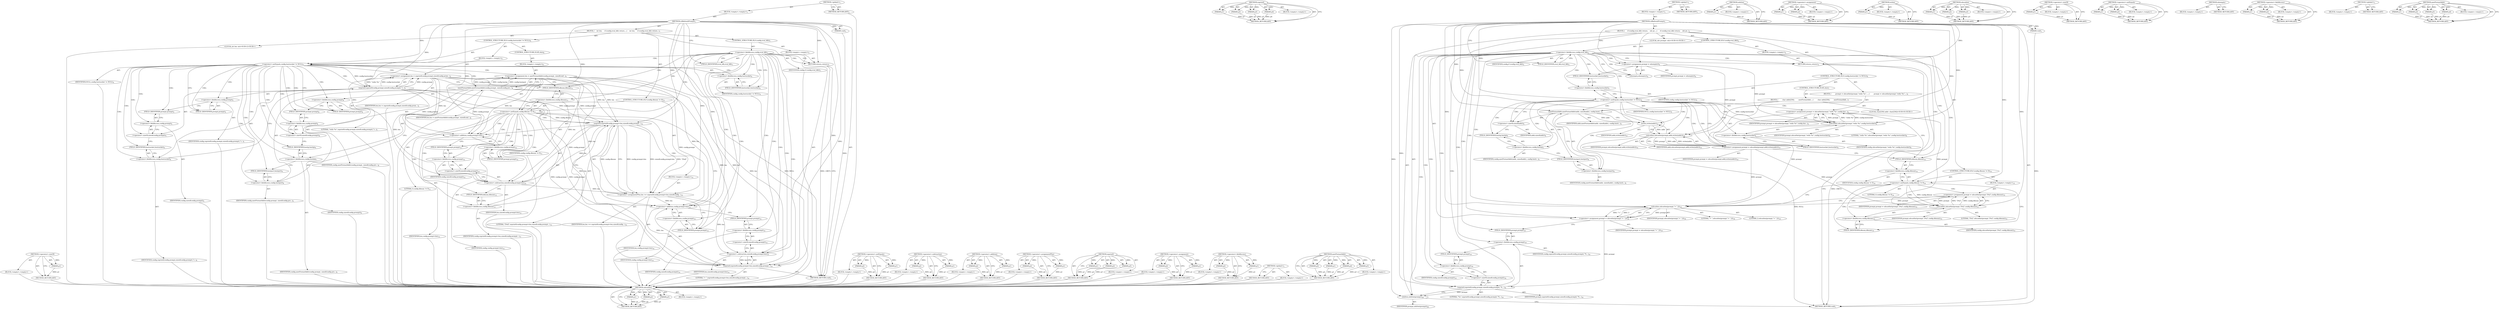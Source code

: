 digraph "anetFormatAddr" {
vulnerable_139 [label=<(METHOD,&lt;operator&gt;.sizeOf)>];
vulnerable_140 [label=<(PARAM,p1)>];
vulnerable_141 [label=<(BLOCK,&lt;empty&gt;,&lt;empty&gt;)>];
vulnerable_142 [label=<(METHOD_RETURN,ANY)>];
vulnerable_6 [label=<(METHOD,&lt;global&gt;)<SUB>1</SUB>>];
vulnerable_7 [label=<(BLOCK,&lt;empty&gt;,&lt;empty&gt;)<SUB>1</SUB>>];
vulnerable_8 [label=<(METHOD,cliRefreshPrompt)<SUB>1</SUB>>];
vulnerable_9 [label=<(PARAM,void)<SUB>1</SUB>>];
vulnerable_10 [label=<(BLOCK,{
    int len;
     if (config.eval_ldb) return...,{
    int len;
     if (config.eval_ldb) return...)<SUB>1</SUB>>];
vulnerable_11 [label="<(LOCAL,int len: int)<SUB>2</SUB>>"];
vulnerable_12 [label=<(CONTROL_STRUCTURE,IF,if (config.eval_ldb))<SUB>3</SUB>>];
vulnerable_13 [label=<(&lt;operator&gt;.fieldAccess,config.eval_ldb)<SUB>3</SUB>>];
vulnerable_14 [label=<(IDENTIFIER,config,if (config.eval_ldb))<SUB>3</SUB>>];
vulnerable_15 [label=<(FIELD_IDENTIFIER,eval_ldb,eval_ldb)<SUB>3</SUB>>];
vulnerable_16 [label=<(BLOCK,&lt;empty&gt;,&lt;empty&gt;)<SUB>3</SUB>>];
vulnerable_17 [label=<(RETURN,return;,return;)<SUB>3</SUB>>];
vulnerable_18 [label=<(CONTROL_STRUCTURE,IF,if (config.hostsocket != NULL))<SUB>4</SUB>>];
vulnerable_19 [label=<(&lt;operator&gt;.notEquals,config.hostsocket != NULL)<SUB>4</SUB>>];
vulnerable_20 [label=<(&lt;operator&gt;.fieldAccess,config.hostsocket)<SUB>4</SUB>>];
vulnerable_21 [label=<(IDENTIFIER,config,config.hostsocket != NULL)<SUB>4</SUB>>];
vulnerable_22 [label=<(FIELD_IDENTIFIER,hostsocket,hostsocket)<SUB>4</SUB>>];
vulnerable_23 [label=<(IDENTIFIER,NULL,config.hostsocket != NULL)<SUB>4</SUB>>];
vulnerable_24 [label=<(BLOCK,&lt;empty&gt;,&lt;empty&gt;)<SUB>5</SUB>>];
vulnerable_25 [label=<(&lt;operator&gt;.assignment,len = snprintf(config.prompt,sizeof(config.prom...)<SUB>5</SUB>>];
vulnerable_26 [label=<(IDENTIFIER,len,len = snprintf(config.prompt,sizeof(config.prom...)<SUB>5</SUB>>];
vulnerable_27 [label=<(snprintf,snprintf(config.prompt,sizeof(config.prompt),&quot;r...)<SUB>5</SUB>>];
vulnerable_28 [label=<(&lt;operator&gt;.fieldAccess,config.prompt)<SUB>5</SUB>>];
vulnerable_29 [label=<(IDENTIFIER,config,snprintf(config.prompt,sizeof(config.prompt),&quot;r...)<SUB>5</SUB>>];
vulnerable_30 [label=<(FIELD_IDENTIFIER,prompt,prompt)<SUB>5</SUB>>];
vulnerable_31 [label=<(&lt;operator&gt;.sizeOf,sizeof(config.prompt))<SUB>5</SUB>>];
vulnerable_32 [label=<(&lt;operator&gt;.fieldAccess,config.prompt)<SUB>5</SUB>>];
vulnerable_33 [label=<(IDENTIFIER,config,sizeof(config.prompt))<SUB>5</SUB>>];
vulnerable_34 [label=<(FIELD_IDENTIFIER,prompt,prompt)<SUB>5</SUB>>];
vulnerable_35 [label=<(LITERAL,&quot;redis %s&quot;,snprintf(config.prompt,sizeof(config.prompt),&quot;r...)<SUB>5</SUB>>];
vulnerable_36 [label=<(&lt;operator&gt;.fieldAccess,config.hostsocket)<SUB>6</SUB>>];
vulnerable_37 [label=<(IDENTIFIER,config,snprintf(config.prompt,sizeof(config.prompt),&quot;r...)<SUB>6</SUB>>];
vulnerable_38 [label=<(FIELD_IDENTIFIER,hostsocket,hostsocket)<SUB>6</SUB>>];
vulnerable_39 [label=<(CONTROL_STRUCTURE,ELSE,else)<SUB>8</SUB>>];
vulnerable_40 [label=<(BLOCK,&lt;empty&gt;,&lt;empty&gt;)<SUB>8</SUB>>];
vulnerable_41 [label=<(&lt;operator&gt;.assignment,len = anetFormatAddr(config.prompt, sizeof(conf...)<SUB>8</SUB>>];
vulnerable_42 [label=<(IDENTIFIER,len,len = anetFormatAddr(config.prompt, sizeof(conf...)<SUB>8</SUB>>];
vulnerable_43 [label=<(anetFormatAddr,anetFormatAddr(config.prompt, sizeof(config.pro...)<SUB>8</SUB>>];
vulnerable_44 [label=<(&lt;operator&gt;.fieldAccess,config.prompt)<SUB>8</SUB>>];
vulnerable_45 [label=<(IDENTIFIER,config,anetFormatAddr(config.prompt, sizeof(config.pro...)<SUB>8</SUB>>];
vulnerable_46 [label=<(FIELD_IDENTIFIER,prompt,prompt)<SUB>8</SUB>>];
vulnerable_47 [label=<(&lt;operator&gt;.sizeOf,sizeof(config.prompt))<SUB>8</SUB>>];
vulnerable_48 [label=<(&lt;operator&gt;.fieldAccess,config.prompt)<SUB>8</SUB>>];
vulnerable_49 [label=<(IDENTIFIER,config,sizeof(config.prompt))<SUB>8</SUB>>];
vulnerable_50 [label=<(FIELD_IDENTIFIER,prompt,prompt)<SUB>8</SUB>>];
vulnerable_51 [label=<(&lt;operator&gt;.fieldAccess,config.hostip)<SUB>9</SUB>>];
vulnerable_52 [label=<(IDENTIFIER,config,anetFormatAddr(config.prompt, sizeof(config.pro...)<SUB>9</SUB>>];
vulnerable_53 [label=<(FIELD_IDENTIFIER,hostip,hostip)<SUB>9</SUB>>];
vulnerable_54 [label=<(&lt;operator&gt;.fieldAccess,config.hostport)<SUB>9</SUB>>];
vulnerable_55 [label=<(IDENTIFIER,config,anetFormatAddr(config.prompt, sizeof(config.pro...)<SUB>9</SUB>>];
vulnerable_56 [label=<(FIELD_IDENTIFIER,hostport,hostport)<SUB>9</SUB>>];
vulnerable_57 [label=<(CONTROL_STRUCTURE,IF,if (config.dbnum != 0))<SUB>11</SUB>>];
vulnerable_58 [label=<(&lt;operator&gt;.notEquals,config.dbnum != 0)<SUB>11</SUB>>];
vulnerable_59 [label=<(&lt;operator&gt;.fieldAccess,config.dbnum)<SUB>11</SUB>>];
vulnerable_60 [label=<(IDENTIFIER,config,config.dbnum != 0)<SUB>11</SUB>>];
vulnerable_61 [label=<(FIELD_IDENTIFIER,dbnum,dbnum)<SUB>11</SUB>>];
vulnerable_62 [label=<(LITERAL,0,config.dbnum != 0)<SUB>11</SUB>>];
vulnerable_63 [label=<(BLOCK,&lt;empty&gt;,&lt;empty&gt;)<SUB>12</SUB>>];
vulnerable_64 [label=<(&lt;operator&gt;.assignmentPlus,len += snprintf(config.prompt+len,sizeof(config...)<SUB>12</SUB>>];
vulnerable_65 [label=<(IDENTIFIER,len,len += snprintf(config.prompt+len,sizeof(config...)<SUB>12</SUB>>];
vulnerable_66 [label=<(snprintf,snprintf(config.prompt+len,sizeof(config.prompt...)<SUB>12</SUB>>];
vulnerable_67 [label=<(&lt;operator&gt;.addition,config.prompt+len)<SUB>12</SUB>>];
vulnerable_68 [label=<(&lt;operator&gt;.fieldAccess,config.prompt)<SUB>12</SUB>>];
vulnerable_69 [label=<(IDENTIFIER,config,config.prompt+len)<SUB>12</SUB>>];
vulnerable_70 [label=<(FIELD_IDENTIFIER,prompt,prompt)<SUB>12</SUB>>];
vulnerable_71 [label=<(IDENTIFIER,len,config.prompt+len)<SUB>12</SUB>>];
vulnerable_72 [label=<(&lt;operator&gt;.subtraction,sizeof(config.prompt)-len)<SUB>12</SUB>>];
vulnerable_73 [label=<(&lt;operator&gt;.sizeOf,sizeof(config.prompt))<SUB>12</SUB>>];
vulnerable_74 [label=<(&lt;operator&gt;.fieldAccess,config.prompt)<SUB>12</SUB>>];
vulnerable_75 [label=<(IDENTIFIER,config,sizeof(config.prompt))<SUB>12</SUB>>];
vulnerable_76 [label=<(FIELD_IDENTIFIER,prompt,prompt)<SUB>12</SUB>>];
vulnerable_77 [label=<(IDENTIFIER,len,sizeof(config.prompt)-len)<SUB>12</SUB>>];
vulnerable_78 [label=<(LITERAL,&quot;[%d]&quot;,snprintf(config.prompt+len,sizeof(config.prompt...)<SUB>12</SUB>>];
vulnerable_79 [label=<(&lt;operator&gt;.fieldAccess,config.dbnum)<SUB>13</SUB>>];
vulnerable_80 [label=<(IDENTIFIER,config,snprintf(config.prompt+len,sizeof(config.prompt...)<SUB>13</SUB>>];
vulnerable_81 [label=<(FIELD_IDENTIFIER,dbnum,dbnum)<SUB>13</SUB>>];
vulnerable_82 [label=<(snprintf,snprintf(config.prompt+len,sizeof(config.prompt...)<SUB>14</SUB>>];
vulnerable_83 [label=<(&lt;operator&gt;.addition,config.prompt+len)<SUB>14</SUB>>];
vulnerable_84 [label=<(&lt;operator&gt;.fieldAccess,config.prompt)<SUB>14</SUB>>];
vulnerable_85 [label=<(IDENTIFIER,config,config.prompt+len)<SUB>14</SUB>>];
vulnerable_86 [label=<(FIELD_IDENTIFIER,prompt,prompt)<SUB>14</SUB>>];
vulnerable_87 [label=<(IDENTIFIER,len,config.prompt+len)<SUB>14</SUB>>];
vulnerable_88 [label=<(&lt;operator&gt;.subtraction,sizeof(config.prompt)-len)<SUB>14</SUB>>];
vulnerable_89 [label=<(&lt;operator&gt;.sizeOf,sizeof(config.prompt))<SUB>14</SUB>>];
vulnerable_90 [label=<(&lt;operator&gt;.fieldAccess,config.prompt)<SUB>14</SUB>>];
vulnerable_91 [label=<(IDENTIFIER,config,sizeof(config.prompt))<SUB>14</SUB>>];
vulnerable_92 [label=<(FIELD_IDENTIFIER,prompt,prompt)<SUB>14</SUB>>];
vulnerable_93 [label=<(IDENTIFIER,len,sizeof(config.prompt)-len)<SUB>14</SUB>>];
vulnerable_94 [label=<(LITERAL,&quot;&gt; &quot;,snprintf(config.prompt+len,sizeof(config.prompt...)<SUB>14</SUB>>];
vulnerable_95 [label=<(METHOD_RETURN,void)<SUB>1</SUB>>];
vulnerable_97 [label=<(METHOD_RETURN,ANY)<SUB>1</SUB>>];
vulnerable_123 [label=<(METHOD,&lt;operator&gt;.notEquals)>];
vulnerable_124 [label=<(PARAM,p1)>];
vulnerable_125 [label=<(PARAM,p2)>];
vulnerable_126 [label=<(BLOCK,&lt;empty&gt;,&lt;empty&gt;)>];
vulnerable_127 [label=<(METHOD_RETURN,ANY)>];
vulnerable_160 [label=<(METHOD,&lt;operator&gt;.subtraction)>];
vulnerable_161 [label=<(PARAM,p1)>];
vulnerable_162 [label=<(PARAM,p2)>];
vulnerable_163 [label=<(BLOCK,&lt;empty&gt;,&lt;empty&gt;)>];
vulnerable_164 [label=<(METHOD_RETURN,ANY)>];
vulnerable_155 [label=<(METHOD,&lt;operator&gt;.addition)>];
vulnerable_156 [label=<(PARAM,p1)>];
vulnerable_157 [label=<(PARAM,p2)>];
vulnerable_158 [label=<(BLOCK,&lt;empty&gt;,&lt;empty&gt;)>];
vulnerable_159 [label=<(METHOD_RETURN,ANY)>];
vulnerable_150 [label=<(METHOD,&lt;operator&gt;.assignmentPlus)>];
vulnerable_151 [label=<(PARAM,p1)>];
vulnerable_152 [label=<(PARAM,p2)>];
vulnerable_153 [label=<(BLOCK,&lt;empty&gt;,&lt;empty&gt;)>];
vulnerable_154 [label=<(METHOD_RETURN,ANY)>];
vulnerable_133 [label=<(METHOD,snprintf)>];
vulnerable_134 [label=<(PARAM,p1)>];
vulnerable_135 [label=<(PARAM,p2)>];
vulnerable_136 [label=<(PARAM,p3)>];
vulnerable_137 [label=<(BLOCK,&lt;empty&gt;,&lt;empty&gt;)>];
vulnerable_138 [label=<(METHOD_RETURN,ANY)>];
vulnerable_128 [label=<(METHOD,&lt;operator&gt;.assignment)>];
vulnerable_129 [label=<(PARAM,p1)>];
vulnerable_130 [label=<(PARAM,p2)>];
vulnerable_131 [label=<(BLOCK,&lt;empty&gt;,&lt;empty&gt;)>];
vulnerable_132 [label=<(METHOD_RETURN,ANY)>];
vulnerable_118 [label=<(METHOD,&lt;operator&gt;.fieldAccess)>];
vulnerable_119 [label=<(PARAM,p1)>];
vulnerable_120 [label=<(PARAM,p2)>];
vulnerable_121 [label=<(BLOCK,&lt;empty&gt;,&lt;empty&gt;)>];
vulnerable_122 [label=<(METHOD_RETURN,ANY)>];
vulnerable_112 [label=<(METHOD,&lt;global&gt;)<SUB>1</SUB>>];
vulnerable_113 [label=<(BLOCK,&lt;empty&gt;,&lt;empty&gt;)>];
vulnerable_114 [label=<(METHOD_RETURN,ANY)>];
vulnerable_143 [label=<(METHOD,anetFormatAddr)>];
vulnerable_144 [label=<(PARAM,p1)>];
vulnerable_145 [label=<(PARAM,p2)>];
vulnerable_146 [label=<(PARAM,p3)>];
vulnerable_147 [label=<(PARAM,p4)>];
vulnerable_148 [label=<(BLOCK,&lt;empty&gt;,&lt;empty&gt;)>];
vulnerable_149 [label=<(METHOD_RETURN,ANY)>];
fixed_134 [label=<(METHOD,sdscatfmt)>];
fixed_135 [label=<(PARAM,p1)>];
fixed_136 [label=<(PARAM,p2)>];
fixed_137 [label=<(PARAM,p3)>];
fixed_138 [label=<(BLOCK,&lt;empty&gt;,&lt;empty&gt;)>];
fixed_139 [label=<(METHOD_RETURN,ANY)>];
fixed_161 [label=<(METHOD,snprintf)>];
fixed_162 [label=<(PARAM,p1)>];
fixed_163 [label=<(PARAM,p2)>];
fixed_164 [label=<(PARAM,p3)>];
fixed_165 [label=<(PARAM,p4)>];
fixed_166 [label=<(BLOCK,&lt;empty&gt;,&lt;empty&gt;)>];
fixed_167 [label=<(METHOD_RETURN,ANY)>];
fixed_6 [label=<(METHOD,&lt;global&gt;)<SUB>1</SUB>>];
fixed_7 [label=<(BLOCK,&lt;empty&gt;,&lt;empty&gt;)<SUB>1</SUB>>];
fixed_8 [label=<(METHOD,cliRefreshPrompt)<SUB>1</SUB>>];
fixed_9 [label=<(PARAM,void)<SUB>1</SUB>>];
fixed_10 [label=<(BLOCK,{
     if (config.eval_ldb) return;

    sds pr...,{
     if (config.eval_ldb) return;

    sds pr...)<SUB>1</SUB>>];
fixed_11 [label=<(CONTROL_STRUCTURE,IF,if (config.eval_ldb))<SUB>2</SUB>>];
fixed_12 [label=<(&lt;operator&gt;.fieldAccess,config.eval_ldb)<SUB>2</SUB>>];
fixed_13 [label=<(IDENTIFIER,config,if (config.eval_ldb))<SUB>2</SUB>>];
fixed_14 [label=<(FIELD_IDENTIFIER,eval_ldb,eval_ldb)<SUB>2</SUB>>];
fixed_15 [label=<(BLOCK,&lt;empty&gt;,&lt;empty&gt;)<SUB>2</SUB>>];
fixed_16 [label=<(RETURN,return;,return;)<SUB>2</SUB>>];
fixed_17 [label="<(LOCAL,sds prompt: sds)<SUB>4</SUB>>"];
fixed_18 [label=<(&lt;operator&gt;.assignment,prompt = sdsempty())<SUB>4</SUB>>];
fixed_19 [label=<(IDENTIFIER,prompt,prompt = sdsempty())<SUB>4</SUB>>];
fixed_20 [label=<(sdsempty,sdsempty())<SUB>4</SUB>>];
fixed_21 [label=<(CONTROL_STRUCTURE,IF,if (config.hostsocket != NULL))<SUB>5</SUB>>];
fixed_22 [label=<(&lt;operator&gt;.notEquals,config.hostsocket != NULL)<SUB>5</SUB>>];
fixed_23 [label=<(&lt;operator&gt;.fieldAccess,config.hostsocket)<SUB>5</SUB>>];
fixed_24 [label=<(IDENTIFIER,config,config.hostsocket != NULL)<SUB>5</SUB>>];
fixed_25 [label=<(FIELD_IDENTIFIER,hostsocket,hostsocket)<SUB>5</SUB>>];
fixed_26 [label=<(IDENTIFIER,NULL,config.hostsocket != NULL)<SUB>5</SUB>>];
fixed_27 [label=<(BLOCK,{
        prompt = sdscatfmt(prompt,&quot;redis %s&quot;,...,{
        prompt = sdscatfmt(prompt,&quot;redis %s&quot;,...)<SUB>5</SUB>>];
fixed_28 [label=<(&lt;operator&gt;.assignment,prompt = sdscatfmt(prompt,&quot;redis %s&quot;,config.hos...)<SUB>6</SUB>>];
fixed_29 [label=<(IDENTIFIER,prompt,prompt = sdscatfmt(prompt,&quot;redis %s&quot;,config.hos...)<SUB>6</SUB>>];
fixed_30 [label=<(sdscatfmt,sdscatfmt(prompt,&quot;redis %s&quot;,config.hostsocket))<SUB>6</SUB>>];
fixed_31 [label=<(IDENTIFIER,prompt,sdscatfmt(prompt,&quot;redis %s&quot;,config.hostsocket))<SUB>6</SUB>>];
fixed_32 [label=<(LITERAL,&quot;redis %s&quot;,sdscatfmt(prompt,&quot;redis %s&quot;,config.hostsocket))<SUB>6</SUB>>];
fixed_33 [label=<(&lt;operator&gt;.fieldAccess,config.hostsocket)<SUB>6</SUB>>];
fixed_34 [label=<(IDENTIFIER,config,sdscatfmt(prompt,&quot;redis %s&quot;,config.hostsocket))<SUB>6</SUB>>];
fixed_35 [label=<(FIELD_IDENTIFIER,hostsocket,hostsocket)<SUB>6</SUB>>];
fixed_36 [label=<(CONTROL_STRUCTURE,ELSE,else)<SUB>7</SUB>>];
fixed_37 [label=<(BLOCK,{
        char addr[256];
        anetFormatAdd...,{
        char addr[256];
        anetFormatAdd...)<SUB>7</SUB>>];
fixed_38 [label="<(LOCAL,char[256] addr: char[256])<SUB>8</SUB>>"];
fixed_39 [label=<(anetFormatAddr,anetFormatAddr(addr, sizeof(addr), config.hosti...)<SUB>9</SUB>>];
fixed_40 [label=<(IDENTIFIER,addr,anetFormatAddr(addr, sizeof(addr), config.hosti...)<SUB>9</SUB>>];
fixed_41 [label=<(&lt;operator&gt;.sizeOf,sizeof(addr))<SUB>9</SUB>>];
fixed_42 [label=<(IDENTIFIER,addr,sizeof(addr))<SUB>9</SUB>>];
fixed_43 [label=<(&lt;operator&gt;.fieldAccess,config.hostip)<SUB>9</SUB>>];
fixed_44 [label=<(IDENTIFIER,config,anetFormatAddr(addr, sizeof(addr), config.hosti...)<SUB>9</SUB>>];
fixed_45 [label=<(FIELD_IDENTIFIER,hostip,hostip)<SUB>9</SUB>>];
fixed_46 [label=<(&lt;operator&gt;.fieldAccess,config.hostport)<SUB>9</SUB>>];
fixed_47 [label=<(IDENTIFIER,config,anetFormatAddr(addr, sizeof(addr), config.hosti...)<SUB>9</SUB>>];
fixed_48 [label=<(FIELD_IDENTIFIER,hostport,hostport)<SUB>9</SUB>>];
fixed_49 [label=<(&lt;operator&gt;.assignment,prompt = sdscatlen(prompt,addr,strlen(addr)))<SUB>10</SUB>>];
fixed_50 [label=<(IDENTIFIER,prompt,prompt = sdscatlen(prompt,addr,strlen(addr)))<SUB>10</SUB>>];
fixed_51 [label=<(sdscatlen,sdscatlen(prompt,addr,strlen(addr)))<SUB>10</SUB>>];
fixed_52 [label=<(IDENTIFIER,prompt,sdscatlen(prompt,addr,strlen(addr)))<SUB>10</SUB>>];
fixed_53 [label=<(IDENTIFIER,addr,sdscatlen(prompt,addr,strlen(addr)))<SUB>10</SUB>>];
fixed_54 [label=<(strlen,strlen(addr))<SUB>10</SUB>>];
fixed_55 [label=<(IDENTIFIER,addr,strlen(addr))<SUB>10</SUB>>];
fixed_56 [label=<(CONTROL_STRUCTURE,IF,if (config.dbnum != 0))<SUB>14</SUB>>];
fixed_57 [label=<(&lt;operator&gt;.notEquals,config.dbnum != 0)<SUB>14</SUB>>];
fixed_58 [label=<(&lt;operator&gt;.fieldAccess,config.dbnum)<SUB>14</SUB>>];
fixed_59 [label=<(IDENTIFIER,config,config.dbnum != 0)<SUB>14</SUB>>];
fixed_60 [label=<(FIELD_IDENTIFIER,dbnum,dbnum)<SUB>14</SUB>>];
fixed_61 [label=<(LITERAL,0,config.dbnum != 0)<SUB>14</SUB>>];
fixed_62 [label=<(BLOCK,&lt;empty&gt;,&lt;empty&gt;)<SUB>15</SUB>>];
fixed_63 [label=<(&lt;operator&gt;.assignment,prompt = sdscatfmt(prompt,&quot;[%i]&quot;,config.dbnum))<SUB>15</SUB>>];
fixed_64 [label=<(IDENTIFIER,prompt,prompt = sdscatfmt(prompt,&quot;[%i]&quot;,config.dbnum))<SUB>15</SUB>>];
fixed_65 [label=<(sdscatfmt,sdscatfmt(prompt,&quot;[%i]&quot;,config.dbnum))<SUB>15</SUB>>];
fixed_66 [label=<(IDENTIFIER,prompt,sdscatfmt(prompt,&quot;[%i]&quot;,config.dbnum))<SUB>15</SUB>>];
fixed_67 [label=<(LITERAL,&quot;[%i]&quot;,sdscatfmt(prompt,&quot;[%i]&quot;,config.dbnum))<SUB>15</SUB>>];
fixed_68 [label=<(&lt;operator&gt;.fieldAccess,config.dbnum)<SUB>15</SUB>>];
fixed_69 [label=<(IDENTIFIER,config,sdscatfmt(prompt,&quot;[%i]&quot;,config.dbnum))<SUB>15</SUB>>];
fixed_70 [label=<(FIELD_IDENTIFIER,dbnum,dbnum)<SUB>15</SUB>>];
fixed_71 [label=<(&lt;operator&gt;.assignment,prompt = sdscatlen(prompt,&quot;&gt; &quot;,2))<SUB>18</SUB>>];
fixed_72 [label=<(IDENTIFIER,prompt,prompt = sdscatlen(prompt,&quot;&gt; &quot;,2))<SUB>18</SUB>>];
fixed_73 [label=<(sdscatlen,sdscatlen(prompt,&quot;&gt; &quot;,2))<SUB>18</SUB>>];
fixed_74 [label=<(IDENTIFIER,prompt,sdscatlen(prompt,&quot;&gt; &quot;,2))<SUB>18</SUB>>];
fixed_75 [label=<(LITERAL,&quot;&gt; &quot;,sdscatlen(prompt,&quot;&gt; &quot;,2))<SUB>18</SUB>>];
fixed_76 [label=<(LITERAL,2,sdscatlen(prompt,&quot;&gt; &quot;,2))<SUB>18</SUB>>];
fixed_77 [label=<(snprintf,snprintf(config.prompt,sizeof(config.prompt),&quot;%...)<SUB>19</SUB>>];
fixed_78 [label=<(&lt;operator&gt;.fieldAccess,config.prompt)<SUB>19</SUB>>];
fixed_79 [label=<(IDENTIFIER,config,snprintf(config.prompt,sizeof(config.prompt),&quot;%...)<SUB>19</SUB>>];
fixed_80 [label=<(FIELD_IDENTIFIER,prompt,prompt)<SUB>19</SUB>>];
fixed_81 [label=<(&lt;operator&gt;.sizeOf,sizeof(config.prompt))<SUB>19</SUB>>];
fixed_82 [label=<(&lt;operator&gt;.fieldAccess,config.prompt)<SUB>19</SUB>>];
fixed_83 [label=<(IDENTIFIER,config,sizeof(config.prompt))<SUB>19</SUB>>];
fixed_84 [label=<(FIELD_IDENTIFIER,prompt,prompt)<SUB>19</SUB>>];
fixed_85 [label=<(LITERAL,&quot;%s&quot;,snprintf(config.prompt,sizeof(config.prompt),&quot;%...)<SUB>19</SUB>>];
fixed_86 [label=<(IDENTIFIER,prompt,snprintf(config.prompt,sizeof(config.prompt),&quot;%...)<SUB>19</SUB>>];
fixed_87 [label=<(sdsfree,sdsfree(prompt))<SUB>20</SUB>>];
fixed_88 [label=<(IDENTIFIER,prompt,sdsfree(prompt))<SUB>20</SUB>>];
fixed_89 [label=<(METHOD_RETURN,void)<SUB>1</SUB>>];
fixed_91 [label=<(METHOD_RETURN,ANY)<SUB>1</SUB>>];
fixed_168 [label=<(METHOD,sdsfree)>];
fixed_169 [label=<(PARAM,p1)>];
fixed_170 [label=<(BLOCK,&lt;empty&gt;,&lt;empty&gt;)>];
fixed_171 [label=<(METHOD_RETURN,ANY)>];
fixed_121 [label=<(METHOD,&lt;operator&gt;.assignment)>];
fixed_122 [label=<(PARAM,p1)>];
fixed_123 [label=<(PARAM,p2)>];
fixed_124 [label=<(BLOCK,&lt;empty&gt;,&lt;empty&gt;)>];
fixed_125 [label=<(METHOD_RETURN,ANY)>];
fixed_157 [label=<(METHOD,strlen)>];
fixed_158 [label=<(PARAM,p1)>];
fixed_159 [label=<(BLOCK,&lt;empty&gt;,&lt;empty&gt;)>];
fixed_160 [label=<(METHOD_RETURN,ANY)>];
fixed_151 [label=<(METHOD,sdscatlen)>];
fixed_152 [label=<(PARAM,p1)>];
fixed_153 [label=<(PARAM,p2)>];
fixed_154 [label=<(PARAM,p3)>];
fixed_155 [label=<(BLOCK,&lt;empty&gt;,&lt;empty&gt;)>];
fixed_156 [label=<(METHOD_RETURN,ANY)>];
fixed_147 [label=<(METHOD,&lt;operator&gt;.sizeOf)>];
fixed_148 [label=<(PARAM,p1)>];
fixed_149 [label=<(BLOCK,&lt;empty&gt;,&lt;empty&gt;)>];
fixed_150 [label=<(METHOD_RETURN,ANY)>];
fixed_129 [label=<(METHOD,&lt;operator&gt;.notEquals)>];
fixed_130 [label=<(PARAM,p1)>];
fixed_131 [label=<(PARAM,p2)>];
fixed_132 [label=<(BLOCK,&lt;empty&gt;,&lt;empty&gt;)>];
fixed_133 [label=<(METHOD_RETURN,ANY)>];
fixed_126 [label=<(METHOD,sdsempty)>];
fixed_127 [label=<(BLOCK,&lt;empty&gt;,&lt;empty&gt;)>];
fixed_128 [label=<(METHOD_RETURN,ANY)>];
fixed_116 [label=<(METHOD,&lt;operator&gt;.fieldAccess)>];
fixed_117 [label=<(PARAM,p1)>];
fixed_118 [label=<(PARAM,p2)>];
fixed_119 [label=<(BLOCK,&lt;empty&gt;,&lt;empty&gt;)>];
fixed_120 [label=<(METHOD_RETURN,ANY)>];
fixed_110 [label=<(METHOD,&lt;global&gt;)<SUB>1</SUB>>];
fixed_111 [label=<(BLOCK,&lt;empty&gt;,&lt;empty&gt;)>];
fixed_112 [label=<(METHOD_RETURN,ANY)>];
fixed_140 [label=<(METHOD,anetFormatAddr)>];
fixed_141 [label=<(PARAM,p1)>];
fixed_142 [label=<(PARAM,p2)>];
fixed_143 [label=<(PARAM,p3)>];
fixed_144 [label=<(PARAM,p4)>];
fixed_145 [label=<(BLOCK,&lt;empty&gt;,&lt;empty&gt;)>];
fixed_146 [label=<(METHOD_RETURN,ANY)>];
vulnerable_139 -> vulnerable_140  [key=0, label="AST: "];
vulnerable_139 -> vulnerable_140  [key=1, label="DDG: "];
vulnerable_139 -> vulnerable_141  [key=0, label="AST: "];
vulnerable_139 -> vulnerable_142  [key=0, label="AST: "];
vulnerable_139 -> vulnerable_142  [key=1, label="CFG: "];
vulnerable_140 -> vulnerable_142  [key=0, label="DDG: p1"];
vulnerable_141 -> fixed_134  [key=0];
vulnerable_142 -> fixed_134  [key=0];
vulnerable_6 -> vulnerable_7  [key=0, label="AST: "];
vulnerable_6 -> vulnerable_97  [key=0, label="AST: "];
vulnerable_6 -> vulnerable_97  [key=1, label="CFG: "];
vulnerable_7 -> vulnerable_8  [key=0, label="AST: "];
vulnerable_8 -> vulnerable_9  [key=0, label="AST: "];
vulnerable_8 -> vulnerable_9  [key=1, label="DDG: "];
vulnerable_8 -> vulnerable_10  [key=0, label="AST: "];
vulnerable_8 -> vulnerable_95  [key=0, label="AST: "];
vulnerable_8 -> vulnerable_15  [key=0, label="CFG: "];
vulnerable_8 -> vulnerable_82  [key=0, label="DDG: "];
vulnerable_8 -> vulnerable_17  [key=0, label="DDG: "];
vulnerable_8 -> vulnerable_19  [key=0, label="DDG: "];
vulnerable_8 -> vulnerable_58  [key=0, label="DDG: "];
vulnerable_8 -> vulnerable_83  [key=0, label="DDG: "];
vulnerable_8 -> vulnerable_88  [key=0, label="DDG: "];
vulnerable_8 -> vulnerable_64  [key=0, label="DDG: "];
vulnerable_8 -> vulnerable_27  [key=0, label="DDG: "];
vulnerable_8 -> vulnerable_66  [key=0, label="DDG: "];
vulnerable_8 -> vulnerable_67  [key=0, label="DDG: "];
vulnerable_8 -> vulnerable_72  [key=0, label="DDG: "];
vulnerable_9 -> vulnerable_95  [key=0, label="DDG: "];
vulnerable_10 -> vulnerable_11  [key=0, label="AST: "];
vulnerable_10 -> vulnerable_12  [key=0, label="AST: "];
vulnerable_10 -> vulnerable_18  [key=0, label="AST: "];
vulnerable_10 -> vulnerable_57  [key=0, label="AST: "];
vulnerable_10 -> vulnerable_82  [key=0, label="AST: "];
vulnerable_11 -> fixed_134  [key=0];
vulnerable_12 -> vulnerable_13  [key=0, label="AST: "];
vulnerable_12 -> vulnerable_16  [key=0, label="AST: "];
vulnerable_13 -> vulnerable_14  [key=0, label="AST: "];
vulnerable_13 -> vulnerable_15  [key=0, label="AST: "];
vulnerable_13 -> vulnerable_17  [key=0, label="CFG: "];
vulnerable_13 -> vulnerable_17  [key=1, label="CDG: "];
vulnerable_13 -> vulnerable_22  [key=0, label="CFG: "];
vulnerable_13 -> vulnerable_22  [key=1, label="CDG: "];
vulnerable_13 -> vulnerable_89  [key=0, label="CDG: "];
vulnerable_13 -> vulnerable_19  [key=0, label="CDG: "];
vulnerable_13 -> vulnerable_84  [key=0, label="CDG: "];
vulnerable_13 -> vulnerable_20  [key=0, label="CDG: "];
vulnerable_13 -> vulnerable_92  [key=0, label="CDG: "];
vulnerable_13 -> vulnerable_59  [key=0, label="CDG: "];
vulnerable_13 -> vulnerable_82  [key=0, label="CDG: "];
vulnerable_13 -> vulnerable_90  [key=0, label="CDG: "];
vulnerable_13 -> vulnerable_58  [key=0, label="CDG: "];
vulnerable_13 -> vulnerable_61  [key=0, label="CDG: "];
vulnerable_13 -> vulnerable_83  [key=0, label="CDG: "];
vulnerable_13 -> vulnerable_88  [key=0, label="CDG: "];
vulnerable_13 -> vulnerable_86  [key=0, label="CDG: "];
vulnerable_14 -> fixed_134  [key=0];
vulnerable_15 -> vulnerable_13  [key=0, label="CFG: "];
vulnerable_16 -> vulnerable_17  [key=0, label="AST: "];
vulnerable_17 -> vulnerable_95  [key=0, label="CFG: "];
vulnerable_17 -> vulnerable_95  [key=1, label="DDG: &lt;RET&gt;"];
vulnerable_18 -> vulnerable_19  [key=0, label="AST: "];
vulnerable_18 -> vulnerable_24  [key=0, label="AST: "];
vulnerable_18 -> vulnerable_39  [key=0, label="AST: "];
vulnerable_19 -> vulnerable_20  [key=0, label="AST: "];
vulnerable_19 -> vulnerable_23  [key=0, label="AST: "];
vulnerable_19 -> vulnerable_30  [key=0, label="CFG: "];
vulnerable_19 -> vulnerable_30  [key=1, label="CDG: "];
vulnerable_19 -> vulnerable_46  [key=0, label="CFG: "];
vulnerable_19 -> vulnerable_46  [key=1, label="CDG: "];
vulnerable_19 -> vulnerable_95  [key=0, label="DDG: NULL"];
vulnerable_19 -> vulnerable_27  [key=0, label="DDG: config.hostsocket"];
vulnerable_19 -> vulnerable_27  [key=1, label="CDG: "];
vulnerable_19 -> vulnerable_47  [key=0, label="CDG: "];
vulnerable_19 -> vulnerable_34  [key=0, label="CDG: "];
vulnerable_19 -> vulnerable_48  [key=0, label="CDG: "];
vulnerable_19 -> vulnerable_32  [key=0, label="CDG: "];
vulnerable_19 -> vulnerable_51  [key=0, label="CDG: "];
vulnerable_19 -> vulnerable_28  [key=0, label="CDG: "];
vulnerable_19 -> vulnerable_38  [key=0, label="CDG: "];
vulnerable_19 -> vulnerable_25  [key=0, label="CDG: "];
vulnerable_19 -> vulnerable_56  [key=0, label="CDG: "];
vulnerable_19 -> vulnerable_50  [key=0, label="CDG: "];
vulnerable_19 -> vulnerable_44  [key=0, label="CDG: "];
vulnerable_19 -> vulnerable_54  [key=0, label="CDG: "];
vulnerable_19 -> vulnerable_43  [key=0, label="CDG: "];
vulnerable_19 -> vulnerable_36  [key=0, label="CDG: "];
vulnerable_19 -> vulnerable_53  [key=0, label="CDG: "];
vulnerable_19 -> vulnerable_41  [key=0, label="CDG: "];
vulnerable_19 -> vulnerable_31  [key=0, label="CDG: "];
vulnerable_20 -> vulnerable_21  [key=0, label="AST: "];
vulnerable_20 -> vulnerable_22  [key=0, label="AST: "];
vulnerable_20 -> vulnerable_19  [key=0, label="CFG: "];
vulnerable_21 -> fixed_134  [key=0];
vulnerable_22 -> vulnerable_20  [key=0, label="CFG: "];
vulnerable_23 -> fixed_134  [key=0];
vulnerable_24 -> vulnerable_25  [key=0, label="AST: "];
vulnerable_25 -> vulnerable_26  [key=0, label="AST: "];
vulnerable_25 -> vulnerable_27  [key=0, label="AST: "];
vulnerable_25 -> vulnerable_61  [key=0, label="CFG: "];
vulnerable_25 -> vulnerable_82  [key=0, label="DDG: len"];
vulnerable_25 -> vulnerable_83  [key=0, label="DDG: len"];
vulnerable_25 -> vulnerable_88  [key=0, label="DDG: len"];
vulnerable_25 -> vulnerable_66  [key=0, label="DDG: len"];
vulnerable_25 -> vulnerable_67  [key=0, label="DDG: len"];
vulnerable_25 -> vulnerable_72  [key=0, label="DDG: len"];
vulnerable_26 -> fixed_134  [key=0];
vulnerable_27 -> vulnerable_28  [key=0, label="AST: "];
vulnerable_27 -> vulnerable_31  [key=0, label="AST: "];
vulnerable_27 -> vulnerable_35  [key=0, label="AST: "];
vulnerable_27 -> vulnerable_36  [key=0, label="AST: "];
vulnerable_27 -> vulnerable_25  [key=0, label="CFG: "];
vulnerable_27 -> vulnerable_25  [key=1, label="DDG: config.prompt"];
vulnerable_27 -> vulnerable_25  [key=2, label="DDG: &quot;redis %s&quot;"];
vulnerable_27 -> vulnerable_25  [key=3, label="DDG: config.hostsocket"];
vulnerable_27 -> vulnerable_82  [key=0, label="DDG: config.prompt"];
vulnerable_27 -> vulnerable_83  [key=0, label="DDG: config.prompt"];
vulnerable_27 -> vulnerable_66  [key=0, label="DDG: config.prompt"];
vulnerable_27 -> vulnerable_67  [key=0, label="DDG: config.prompt"];
vulnerable_28 -> vulnerable_29  [key=0, label="AST: "];
vulnerable_28 -> vulnerable_30  [key=0, label="AST: "];
vulnerable_28 -> vulnerable_34  [key=0, label="CFG: "];
vulnerable_29 -> fixed_134  [key=0];
vulnerable_30 -> vulnerable_28  [key=0, label="CFG: "];
vulnerable_31 -> vulnerable_32  [key=0, label="AST: "];
vulnerable_31 -> vulnerable_38  [key=0, label="CFG: "];
vulnerable_32 -> vulnerable_33  [key=0, label="AST: "];
vulnerable_32 -> vulnerable_34  [key=0, label="AST: "];
vulnerable_32 -> vulnerable_31  [key=0, label="CFG: "];
vulnerable_33 -> fixed_134  [key=0];
vulnerable_34 -> vulnerable_32  [key=0, label="CFG: "];
vulnerable_35 -> fixed_134  [key=0];
vulnerable_36 -> vulnerable_37  [key=0, label="AST: "];
vulnerable_36 -> vulnerable_38  [key=0, label="AST: "];
vulnerable_36 -> vulnerable_27  [key=0, label="CFG: "];
vulnerable_37 -> fixed_134  [key=0];
vulnerable_38 -> vulnerable_36  [key=0, label="CFG: "];
vulnerable_39 -> vulnerable_40  [key=0, label="AST: "];
vulnerable_40 -> vulnerable_41  [key=0, label="AST: "];
vulnerable_41 -> vulnerable_42  [key=0, label="AST: "];
vulnerable_41 -> vulnerable_43  [key=0, label="AST: "];
vulnerable_41 -> vulnerable_61  [key=0, label="CFG: "];
vulnerable_41 -> vulnerable_82  [key=0, label="DDG: len"];
vulnerable_41 -> vulnerable_83  [key=0, label="DDG: len"];
vulnerable_41 -> vulnerable_88  [key=0, label="DDG: len"];
vulnerable_41 -> vulnerable_66  [key=0, label="DDG: len"];
vulnerable_41 -> vulnerable_67  [key=0, label="DDG: len"];
vulnerable_41 -> vulnerable_72  [key=0, label="DDG: len"];
vulnerable_42 -> fixed_134  [key=0];
vulnerable_43 -> vulnerable_44  [key=0, label="AST: "];
vulnerable_43 -> vulnerable_47  [key=0, label="AST: "];
vulnerable_43 -> vulnerable_51  [key=0, label="AST: "];
vulnerable_43 -> vulnerable_54  [key=0, label="AST: "];
vulnerable_43 -> vulnerable_41  [key=0, label="CFG: "];
vulnerable_43 -> vulnerable_41  [key=1, label="DDG: config.prompt"];
vulnerable_43 -> vulnerable_41  [key=2, label="DDG: config.hostip"];
vulnerable_43 -> vulnerable_41  [key=3, label="DDG: config.hostport"];
vulnerable_43 -> vulnerable_82  [key=0, label="DDG: config.prompt"];
vulnerable_43 -> vulnerable_83  [key=0, label="DDG: config.prompt"];
vulnerable_43 -> vulnerable_66  [key=0, label="DDG: config.prompt"];
vulnerable_43 -> vulnerable_67  [key=0, label="DDG: config.prompt"];
vulnerable_44 -> vulnerable_45  [key=0, label="AST: "];
vulnerable_44 -> vulnerable_46  [key=0, label="AST: "];
vulnerable_44 -> vulnerable_50  [key=0, label="CFG: "];
vulnerable_45 -> fixed_134  [key=0];
vulnerable_46 -> vulnerable_44  [key=0, label="CFG: "];
vulnerable_47 -> vulnerable_48  [key=0, label="AST: "];
vulnerable_47 -> vulnerable_53  [key=0, label="CFG: "];
vulnerable_48 -> vulnerable_49  [key=0, label="AST: "];
vulnerable_48 -> vulnerable_50  [key=0, label="AST: "];
vulnerable_48 -> vulnerable_47  [key=0, label="CFG: "];
vulnerable_49 -> fixed_134  [key=0];
vulnerable_50 -> vulnerable_48  [key=0, label="CFG: "];
vulnerable_51 -> vulnerable_52  [key=0, label="AST: "];
vulnerable_51 -> vulnerable_53  [key=0, label="AST: "];
vulnerable_51 -> vulnerable_56  [key=0, label="CFG: "];
vulnerable_52 -> fixed_134  [key=0];
vulnerable_53 -> vulnerable_51  [key=0, label="CFG: "];
vulnerable_54 -> vulnerable_55  [key=0, label="AST: "];
vulnerable_54 -> vulnerable_56  [key=0, label="AST: "];
vulnerable_54 -> vulnerable_43  [key=0, label="CFG: "];
vulnerable_55 -> fixed_134  [key=0];
vulnerable_56 -> vulnerable_54  [key=0, label="CFG: "];
vulnerable_57 -> vulnerable_58  [key=0, label="AST: "];
vulnerable_57 -> vulnerable_63  [key=0, label="AST: "];
vulnerable_58 -> vulnerable_59  [key=0, label="AST: "];
vulnerable_58 -> vulnerable_62  [key=0, label="AST: "];
vulnerable_58 -> vulnerable_70  [key=0, label="CFG: "];
vulnerable_58 -> vulnerable_70  [key=1, label="CDG: "];
vulnerable_58 -> vulnerable_86  [key=0, label="CFG: "];
vulnerable_58 -> vulnerable_66  [key=0, label="DDG: config.dbnum"];
vulnerable_58 -> vulnerable_66  [key=1, label="CDG: "];
vulnerable_58 -> vulnerable_68  [key=0, label="CDG: "];
vulnerable_58 -> vulnerable_73  [key=0, label="CDG: "];
vulnerable_58 -> vulnerable_64  [key=0, label="CDG: "];
vulnerable_58 -> vulnerable_81  [key=0, label="CDG: "];
vulnerable_58 -> vulnerable_72  [key=0, label="CDG: "];
vulnerable_58 -> vulnerable_67  [key=0, label="CDG: "];
vulnerable_58 -> vulnerable_74  [key=0, label="CDG: "];
vulnerable_58 -> vulnerable_76  [key=0, label="CDG: "];
vulnerable_58 -> vulnerable_79  [key=0, label="CDG: "];
vulnerable_59 -> vulnerable_60  [key=0, label="AST: "];
vulnerable_59 -> vulnerable_61  [key=0, label="AST: "];
vulnerable_59 -> vulnerable_58  [key=0, label="CFG: "];
vulnerable_60 -> fixed_134  [key=0];
vulnerable_61 -> vulnerable_59  [key=0, label="CFG: "];
vulnerable_62 -> fixed_134  [key=0];
vulnerable_63 -> vulnerable_64  [key=0, label="AST: "];
vulnerable_64 -> vulnerable_65  [key=0, label="AST: "];
vulnerable_64 -> vulnerable_66  [key=0, label="AST: "];
vulnerable_64 -> vulnerable_86  [key=0, label="CFG: "];
vulnerable_64 -> vulnerable_82  [key=0, label="DDG: len"];
vulnerable_64 -> vulnerable_83  [key=0, label="DDG: len"];
vulnerable_64 -> vulnerable_88  [key=0, label="DDG: len"];
vulnerable_65 -> fixed_134  [key=0];
vulnerable_66 -> vulnerable_67  [key=0, label="AST: "];
vulnerable_66 -> vulnerable_72  [key=0, label="AST: "];
vulnerable_66 -> vulnerable_78  [key=0, label="AST: "];
vulnerable_66 -> vulnerable_79  [key=0, label="AST: "];
vulnerable_66 -> vulnerable_64  [key=0, label="CFG: "];
vulnerable_66 -> vulnerable_64  [key=1, label="DDG: config.prompt+len"];
vulnerable_66 -> vulnerable_64  [key=2, label="DDG: sizeof(config.prompt)-len"];
vulnerable_66 -> vulnerable_64  [key=3, label="DDG: &quot;[%d]&quot;"];
vulnerable_66 -> vulnerable_64  [key=4, label="DDG: config.dbnum"];
vulnerable_67 -> vulnerable_68  [key=0, label="AST: "];
vulnerable_67 -> vulnerable_71  [key=0, label="AST: "];
vulnerable_67 -> vulnerable_76  [key=0, label="CFG: "];
vulnerable_68 -> vulnerable_69  [key=0, label="AST: "];
vulnerable_68 -> vulnerable_70  [key=0, label="AST: "];
vulnerable_68 -> vulnerable_67  [key=0, label="CFG: "];
vulnerable_69 -> fixed_134  [key=0];
vulnerable_70 -> vulnerable_68  [key=0, label="CFG: "];
vulnerable_71 -> fixed_134  [key=0];
vulnerable_72 -> vulnerable_73  [key=0, label="AST: "];
vulnerable_72 -> vulnerable_77  [key=0, label="AST: "];
vulnerable_72 -> vulnerable_81  [key=0, label="CFG: "];
vulnerable_72 -> vulnerable_64  [key=0, label="DDG: len"];
vulnerable_72 -> vulnerable_66  [key=0, label="DDG: len"];
vulnerable_73 -> vulnerable_74  [key=0, label="AST: "];
vulnerable_73 -> vulnerable_72  [key=0, label="CFG: "];
vulnerable_74 -> vulnerable_75  [key=0, label="AST: "];
vulnerable_74 -> vulnerable_76  [key=0, label="AST: "];
vulnerable_74 -> vulnerable_73  [key=0, label="CFG: "];
vulnerable_75 -> fixed_134  [key=0];
vulnerable_76 -> vulnerable_74  [key=0, label="CFG: "];
vulnerable_77 -> fixed_134  [key=0];
vulnerable_78 -> fixed_134  [key=0];
vulnerable_79 -> vulnerable_80  [key=0, label="AST: "];
vulnerable_79 -> vulnerable_81  [key=0, label="AST: "];
vulnerable_79 -> vulnerable_66  [key=0, label="CFG: "];
vulnerable_80 -> fixed_134  [key=0];
vulnerable_81 -> vulnerable_79  [key=0, label="CFG: "];
vulnerable_82 -> vulnerable_83  [key=0, label="AST: "];
vulnerable_82 -> vulnerable_88  [key=0, label="AST: "];
vulnerable_82 -> vulnerable_94  [key=0, label="AST: "];
vulnerable_82 -> vulnerable_95  [key=0, label="CFG: "];
vulnerable_83 -> vulnerable_84  [key=0, label="AST: "];
vulnerable_83 -> vulnerable_87  [key=0, label="AST: "];
vulnerable_83 -> vulnerable_92  [key=0, label="CFG: "];
vulnerable_84 -> vulnerable_85  [key=0, label="AST: "];
vulnerable_84 -> vulnerable_86  [key=0, label="AST: "];
vulnerable_84 -> vulnerable_83  [key=0, label="CFG: "];
vulnerable_85 -> fixed_134  [key=0];
vulnerable_86 -> vulnerable_84  [key=0, label="CFG: "];
vulnerable_87 -> fixed_134  [key=0];
vulnerable_88 -> vulnerable_89  [key=0, label="AST: "];
vulnerable_88 -> vulnerable_93  [key=0, label="AST: "];
vulnerable_88 -> vulnerable_82  [key=0, label="CFG: "];
vulnerable_88 -> vulnerable_82  [key=1, label="DDG: len"];
vulnerable_89 -> vulnerable_90  [key=0, label="AST: "];
vulnerable_89 -> vulnerable_88  [key=0, label="CFG: "];
vulnerable_90 -> vulnerable_91  [key=0, label="AST: "];
vulnerable_90 -> vulnerable_92  [key=0, label="AST: "];
vulnerable_90 -> vulnerable_89  [key=0, label="CFG: "];
vulnerable_91 -> fixed_134  [key=0];
vulnerable_92 -> vulnerable_90  [key=0, label="CFG: "];
vulnerable_93 -> fixed_134  [key=0];
vulnerable_94 -> fixed_134  [key=0];
vulnerable_95 -> fixed_134  [key=0];
vulnerable_97 -> fixed_134  [key=0];
vulnerable_123 -> vulnerable_124  [key=0, label="AST: "];
vulnerable_123 -> vulnerable_124  [key=1, label="DDG: "];
vulnerable_123 -> vulnerable_126  [key=0, label="AST: "];
vulnerable_123 -> vulnerable_125  [key=0, label="AST: "];
vulnerable_123 -> vulnerable_125  [key=1, label="DDG: "];
vulnerable_123 -> vulnerable_127  [key=0, label="AST: "];
vulnerable_123 -> vulnerable_127  [key=1, label="CFG: "];
vulnerable_124 -> vulnerable_127  [key=0, label="DDG: p1"];
vulnerable_125 -> vulnerable_127  [key=0, label="DDG: p2"];
vulnerable_126 -> fixed_134  [key=0];
vulnerable_127 -> fixed_134  [key=0];
vulnerable_160 -> vulnerable_161  [key=0, label="AST: "];
vulnerable_160 -> vulnerable_161  [key=1, label="DDG: "];
vulnerable_160 -> vulnerable_163  [key=0, label="AST: "];
vulnerable_160 -> vulnerable_162  [key=0, label="AST: "];
vulnerable_160 -> vulnerable_162  [key=1, label="DDG: "];
vulnerable_160 -> vulnerable_164  [key=0, label="AST: "];
vulnerable_160 -> vulnerable_164  [key=1, label="CFG: "];
vulnerable_161 -> vulnerable_164  [key=0, label="DDG: p1"];
vulnerable_162 -> vulnerable_164  [key=0, label="DDG: p2"];
vulnerable_163 -> fixed_134  [key=0];
vulnerable_164 -> fixed_134  [key=0];
vulnerable_155 -> vulnerable_156  [key=0, label="AST: "];
vulnerable_155 -> vulnerable_156  [key=1, label="DDG: "];
vulnerable_155 -> vulnerable_158  [key=0, label="AST: "];
vulnerable_155 -> vulnerable_157  [key=0, label="AST: "];
vulnerable_155 -> vulnerable_157  [key=1, label="DDG: "];
vulnerable_155 -> vulnerable_159  [key=0, label="AST: "];
vulnerable_155 -> vulnerable_159  [key=1, label="CFG: "];
vulnerable_156 -> vulnerable_159  [key=0, label="DDG: p1"];
vulnerable_157 -> vulnerable_159  [key=0, label="DDG: p2"];
vulnerable_158 -> fixed_134  [key=0];
vulnerable_159 -> fixed_134  [key=0];
vulnerable_150 -> vulnerable_151  [key=0, label="AST: "];
vulnerable_150 -> vulnerable_151  [key=1, label="DDG: "];
vulnerable_150 -> vulnerable_153  [key=0, label="AST: "];
vulnerable_150 -> vulnerable_152  [key=0, label="AST: "];
vulnerable_150 -> vulnerable_152  [key=1, label="DDG: "];
vulnerable_150 -> vulnerable_154  [key=0, label="AST: "];
vulnerable_150 -> vulnerable_154  [key=1, label="CFG: "];
vulnerable_151 -> vulnerable_154  [key=0, label="DDG: p1"];
vulnerable_152 -> vulnerable_154  [key=0, label="DDG: p2"];
vulnerable_153 -> fixed_134  [key=0];
vulnerable_154 -> fixed_134  [key=0];
vulnerable_133 -> vulnerable_134  [key=0, label="AST: "];
vulnerable_133 -> vulnerable_134  [key=1, label="DDG: "];
vulnerable_133 -> vulnerable_137  [key=0, label="AST: "];
vulnerable_133 -> vulnerable_135  [key=0, label="AST: "];
vulnerable_133 -> vulnerable_135  [key=1, label="DDG: "];
vulnerable_133 -> vulnerable_138  [key=0, label="AST: "];
vulnerable_133 -> vulnerable_138  [key=1, label="CFG: "];
vulnerable_133 -> vulnerable_136  [key=0, label="AST: "];
vulnerable_133 -> vulnerable_136  [key=1, label="DDG: "];
vulnerable_134 -> vulnerable_138  [key=0, label="DDG: p1"];
vulnerable_135 -> vulnerable_138  [key=0, label="DDG: p2"];
vulnerable_136 -> vulnerable_138  [key=0, label="DDG: p3"];
vulnerable_137 -> fixed_134  [key=0];
vulnerable_138 -> fixed_134  [key=0];
vulnerable_128 -> vulnerable_129  [key=0, label="AST: "];
vulnerable_128 -> vulnerable_129  [key=1, label="DDG: "];
vulnerable_128 -> vulnerable_131  [key=0, label="AST: "];
vulnerable_128 -> vulnerable_130  [key=0, label="AST: "];
vulnerable_128 -> vulnerable_130  [key=1, label="DDG: "];
vulnerable_128 -> vulnerable_132  [key=0, label="AST: "];
vulnerable_128 -> vulnerable_132  [key=1, label="CFG: "];
vulnerable_129 -> vulnerable_132  [key=0, label="DDG: p1"];
vulnerable_130 -> vulnerable_132  [key=0, label="DDG: p2"];
vulnerable_131 -> fixed_134  [key=0];
vulnerable_132 -> fixed_134  [key=0];
vulnerable_118 -> vulnerable_119  [key=0, label="AST: "];
vulnerable_118 -> vulnerable_119  [key=1, label="DDG: "];
vulnerable_118 -> vulnerable_121  [key=0, label="AST: "];
vulnerable_118 -> vulnerable_120  [key=0, label="AST: "];
vulnerable_118 -> vulnerable_120  [key=1, label="DDG: "];
vulnerable_118 -> vulnerable_122  [key=0, label="AST: "];
vulnerable_118 -> vulnerable_122  [key=1, label="CFG: "];
vulnerable_119 -> vulnerable_122  [key=0, label="DDG: p1"];
vulnerable_120 -> vulnerable_122  [key=0, label="DDG: p2"];
vulnerable_121 -> fixed_134  [key=0];
vulnerable_122 -> fixed_134  [key=0];
vulnerable_112 -> vulnerable_113  [key=0, label="AST: "];
vulnerable_112 -> vulnerable_114  [key=0, label="AST: "];
vulnerable_112 -> vulnerable_114  [key=1, label="CFG: "];
vulnerable_113 -> fixed_134  [key=0];
vulnerable_114 -> fixed_134  [key=0];
vulnerable_143 -> vulnerable_144  [key=0, label="AST: "];
vulnerable_143 -> vulnerable_144  [key=1, label="DDG: "];
vulnerable_143 -> vulnerable_148  [key=0, label="AST: "];
vulnerable_143 -> vulnerable_145  [key=0, label="AST: "];
vulnerable_143 -> vulnerable_145  [key=1, label="DDG: "];
vulnerable_143 -> vulnerable_149  [key=0, label="AST: "];
vulnerable_143 -> vulnerable_149  [key=1, label="CFG: "];
vulnerable_143 -> vulnerable_146  [key=0, label="AST: "];
vulnerable_143 -> vulnerable_146  [key=1, label="DDG: "];
vulnerable_143 -> vulnerable_147  [key=0, label="AST: "];
vulnerable_143 -> vulnerable_147  [key=1, label="DDG: "];
vulnerable_144 -> vulnerable_149  [key=0, label="DDG: p1"];
vulnerable_145 -> vulnerable_149  [key=0, label="DDG: p2"];
vulnerable_146 -> vulnerable_149  [key=0, label="DDG: p3"];
vulnerable_147 -> vulnerable_149  [key=0, label="DDG: p4"];
vulnerable_148 -> fixed_134  [key=0];
vulnerable_149 -> fixed_134  [key=0];
fixed_134 -> fixed_135  [key=0, label="AST: "];
fixed_134 -> fixed_135  [key=1, label="DDG: "];
fixed_134 -> fixed_138  [key=0, label="AST: "];
fixed_134 -> fixed_136  [key=0, label="AST: "];
fixed_134 -> fixed_136  [key=1, label="DDG: "];
fixed_134 -> fixed_139  [key=0, label="AST: "];
fixed_134 -> fixed_139  [key=1, label="CFG: "];
fixed_134 -> fixed_137  [key=0, label="AST: "];
fixed_134 -> fixed_137  [key=1, label="DDG: "];
fixed_135 -> fixed_139  [key=0, label="DDG: p1"];
fixed_136 -> fixed_139  [key=0, label="DDG: p2"];
fixed_137 -> fixed_139  [key=0, label="DDG: p3"];
fixed_161 -> fixed_162  [key=0, label="AST: "];
fixed_161 -> fixed_162  [key=1, label="DDG: "];
fixed_161 -> fixed_166  [key=0, label="AST: "];
fixed_161 -> fixed_163  [key=0, label="AST: "];
fixed_161 -> fixed_163  [key=1, label="DDG: "];
fixed_161 -> fixed_167  [key=0, label="AST: "];
fixed_161 -> fixed_167  [key=1, label="CFG: "];
fixed_161 -> fixed_164  [key=0, label="AST: "];
fixed_161 -> fixed_164  [key=1, label="DDG: "];
fixed_161 -> fixed_165  [key=0, label="AST: "];
fixed_161 -> fixed_165  [key=1, label="DDG: "];
fixed_162 -> fixed_167  [key=0, label="DDG: p1"];
fixed_163 -> fixed_167  [key=0, label="DDG: p2"];
fixed_164 -> fixed_167  [key=0, label="DDG: p3"];
fixed_165 -> fixed_167  [key=0, label="DDG: p4"];
fixed_6 -> fixed_7  [key=0, label="AST: "];
fixed_6 -> fixed_91  [key=0, label="AST: "];
fixed_6 -> fixed_91  [key=1, label="CFG: "];
fixed_7 -> fixed_8  [key=0, label="AST: "];
fixed_8 -> fixed_9  [key=0, label="AST: "];
fixed_8 -> fixed_9  [key=1, label="DDG: "];
fixed_8 -> fixed_10  [key=0, label="AST: "];
fixed_8 -> fixed_89  [key=0, label="AST: "];
fixed_8 -> fixed_14  [key=0, label="CFG: "];
fixed_8 -> fixed_18  [key=0, label="DDG: "];
fixed_8 -> fixed_77  [key=0, label="DDG: "];
fixed_8 -> fixed_87  [key=0, label="DDG: "];
fixed_8 -> fixed_16  [key=0, label="DDG: "];
fixed_8 -> fixed_22  [key=0, label="DDG: "];
fixed_8 -> fixed_57  [key=0, label="DDG: "];
fixed_8 -> fixed_73  [key=0, label="DDG: "];
fixed_8 -> fixed_30  [key=0, label="DDG: "];
fixed_8 -> fixed_39  [key=0, label="DDG: "];
fixed_8 -> fixed_65  [key=0, label="DDG: "];
fixed_8 -> fixed_51  [key=0, label="DDG: "];
fixed_8 -> fixed_54  [key=0, label="DDG: "];
fixed_9 -> fixed_89  [key=0, label="DDG: "];
fixed_10 -> fixed_11  [key=0, label="AST: "];
fixed_10 -> fixed_17  [key=0, label="AST: "];
fixed_10 -> fixed_18  [key=0, label="AST: "];
fixed_10 -> fixed_21  [key=0, label="AST: "];
fixed_10 -> fixed_56  [key=0, label="AST: "];
fixed_10 -> fixed_71  [key=0, label="AST: "];
fixed_10 -> fixed_77  [key=0, label="AST: "];
fixed_10 -> fixed_87  [key=0, label="AST: "];
fixed_11 -> fixed_12  [key=0, label="AST: "];
fixed_11 -> fixed_15  [key=0, label="AST: "];
fixed_12 -> fixed_13  [key=0, label="AST: "];
fixed_12 -> fixed_14  [key=0, label="AST: "];
fixed_12 -> fixed_16  [key=0, label="CFG: "];
fixed_12 -> fixed_16  [key=1, label="CDG: "];
fixed_12 -> fixed_20  [key=0, label="CFG: "];
fixed_12 -> fixed_20  [key=1, label="CDG: "];
fixed_12 -> fixed_60  [key=0, label="CDG: "];
fixed_12 -> fixed_73  [key=0, label="CDG: "];
fixed_12 -> fixed_77  [key=0, label="CDG: "];
fixed_12 -> fixed_57  [key=0, label="CDG: "];
fixed_12 -> fixed_81  [key=0, label="CDG: "];
fixed_12 -> fixed_84  [key=0, label="CDG: "];
fixed_12 -> fixed_25  [key=0, label="CDG: "];
fixed_12 -> fixed_22  [key=0, label="CDG: "];
fixed_12 -> fixed_18  [key=0, label="CDG: "];
fixed_12 -> fixed_87  [key=0, label="CDG: "];
fixed_12 -> fixed_82  [key=0, label="CDG: "];
fixed_12 -> fixed_80  [key=0, label="CDG: "];
fixed_12 -> fixed_58  [key=0, label="CDG: "];
fixed_12 -> fixed_23  [key=0, label="CDG: "];
fixed_12 -> fixed_71  [key=0, label="CDG: "];
fixed_12 -> fixed_78  [key=0, label="CDG: "];
fixed_14 -> fixed_12  [key=0, label="CFG: "];
fixed_15 -> fixed_16  [key=0, label="AST: "];
fixed_16 -> fixed_89  [key=0, label="CFG: "];
fixed_16 -> fixed_89  [key=1, label="DDG: &lt;RET&gt;"];
fixed_18 -> fixed_19  [key=0, label="AST: "];
fixed_18 -> fixed_20  [key=0, label="AST: "];
fixed_18 -> fixed_25  [key=0, label="CFG: "];
fixed_18 -> fixed_30  [key=0, label="DDG: prompt"];
fixed_18 -> fixed_51  [key=0, label="DDG: prompt"];
fixed_20 -> fixed_18  [key=0, label="CFG: "];
fixed_21 -> fixed_22  [key=0, label="AST: "];
fixed_21 -> fixed_27  [key=0, label="AST: "];
fixed_21 -> fixed_36  [key=0, label="AST: "];
fixed_22 -> fixed_23  [key=0, label="AST: "];
fixed_22 -> fixed_26  [key=0, label="AST: "];
fixed_22 -> fixed_35  [key=0, label="CFG: "];
fixed_22 -> fixed_35  [key=1, label="CDG: "];
fixed_22 -> fixed_41  [key=0, label="CFG: "];
fixed_22 -> fixed_41  [key=1, label="CDG: "];
fixed_22 -> fixed_89  [key=0, label="DDG: NULL"];
fixed_22 -> fixed_30  [key=0, label="DDG: config.hostsocket"];
fixed_22 -> fixed_30  [key=1, label="CDG: "];
fixed_22 -> fixed_48  [key=0, label="CDG: "];
fixed_22 -> fixed_49  [key=0, label="CDG: "];
fixed_22 -> fixed_51  [key=0, label="CDG: "];
fixed_22 -> fixed_28  [key=0, label="CDG: "];
fixed_22 -> fixed_46  [key=0, label="CDG: "];
fixed_22 -> fixed_45  [key=0, label="CDG: "];
fixed_22 -> fixed_54  [key=0, label="CDG: "];
fixed_22 -> fixed_43  [key=0, label="CDG: "];
fixed_22 -> fixed_33  [key=0, label="CDG: "];
fixed_22 -> fixed_39  [key=0, label="CDG: "];
fixed_23 -> fixed_24  [key=0, label="AST: "];
fixed_23 -> fixed_25  [key=0, label="AST: "];
fixed_23 -> fixed_22  [key=0, label="CFG: "];
fixed_25 -> fixed_23  [key=0, label="CFG: "];
fixed_27 -> fixed_28  [key=0, label="AST: "];
fixed_28 -> fixed_29  [key=0, label="AST: "];
fixed_28 -> fixed_30  [key=0, label="AST: "];
fixed_28 -> fixed_60  [key=0, label="CFG: "];
fixed_28 -> fixed_73  [key=0, label="DDG: prompt"];
fixed_28 -> fixed_65  [key=0, label="DDG: prompt"];
fixed_30 -> fixed_31  [key=0, label="AST: "];
fixed_30 -> fixed_32  [key=0, label="AST: "];
fixed_30 -> fixed_33  [key=0, label="AST: "];
fixed_30 -> fixed_28  [key=0, label="CFG: "];
fixed_30 -> fixed_28  [key=1, label="DDG: prompt"];
fixed_30 -> fixed_28  [key=2, label="DDG: &quot;redis %s&quot;"];
fixed_30 -> fixed_28  [key=3, label="DDG: config.hostsocket"];
fixed_33 -> fixed_34  [key=0, label="AST: "];
fixed_33 -> fixed_35  [key=0, label="AST: "];
fixed_33 -> fixed_30  [key=0, label="CFG: "];
fixed_35 -> fixed_33  [key=0, label="CFG: "];
fixed_36 -> fixed_37  [key=0, label="AST: "];
fixed_37 -> fixed_38  [key=0, label="AST: "];
fixed_37 -> fixed_39  [key=0, label="AST: "];
fixed_37 -> fixed_49  [key=0, label="AST: "];
fixed_39 -> fixed_40  [key=0, label="AST: "];
fixed_39 -> fixed_41  [key=0, label="AST: "];
fixed_39 -> fixed_43  [key=0, label="AST: "];
fixed_39 -> fixed_46  [key=0, label="AST: "];
fixed_39 -> fixed_54  [key=0, label="CFG: "];
fixed_39 -> fixed_54  [key=1, label="DDG: addr"];
fixed_41 -> fixed_42  [key=0, label="AST: "];
fixed_41 -> fixed_45  [key=0, label="CFG: "];
fixed_43 -> fixed_44  [key=0, label="AST: "];
fixed_43 -> fixed_45  [key=0, label="AST: "];
fixed_43 -> fixed_48  [key=0, label="CFG: "];
fixed_45 -> fixed_43  [key=0, label="CFG: "];
fixed_46 -> fixed_47  [key=0, label="AST: "];
fixed_46 -> fixed_48  [key=0, label="AST: "];
fixed_46 -> fixed_39  [key=0, label="CFG: "];
fixed_48 -> fixed_46  [key=0, label="CFG: "];
fixed_49 -> fixed_50  [key=0, label="AST: "];
fixed_49 -> fixed_51  [key=0, label="AST: "];
fixed_49 -> fixed_60  [key=0, label="CFG: "];
fixed_49 -> fixed_73  [key=0, label="DDG: prompt"];
fixed_49 -> fixed_65  [key=0, label="DDG: prompt"];
fixed_51 -> fixed_52  [key=0, label="AST: "];
fixed_51 -> fixed_53  [key=0, label="AST: "];
fixed_51 -> fixed_54  [key=0, label="AST: "];
fixed_51 -> fixed_49  [key=0, label="CFG: "];
fixed_51 -> fixed_49  [key=1, label="DDG: prompt"];
fixed_51 -> fixed_49  [key=2, label="DDG: addr"];
fixed_51 -> fixed_49  [key=3, label="DDG: strlen(addr)"];
fixed_54 -> fixed_55  [key=0, label="AST: "];
fixed_54 -> fixed_51  [key=0, label="CFG: "];
fixed_54 -> fixed_51  [key=1, label="DDG: addr"];
fixed_56 -> fixed_57  [key=0, label="AST: "];
fixed_56 -> fixed_62  [key=0, label="AST: "];
fixed_57 -> fixed_58  [key=0, label="AST: "];
fixed_57 -> fixed_61  [key=0, label="AST: "];
fixed_57 -> fixed_70  [key=0, label="CFG: "];
fixed_57 -> fixed_70  [key=1, label="CDG: "];
fixed_57 -> fixed_73  [key=0, label="CFG: "];
fixed_57 -> fixed_65  [key=0, label="DDG: config.dbnum"];
fixed_57 -> fixed_65  [key=1, label="CDG: "];
fixed_57 -> fixed_68  [key=0, label="CDG: "];
fixed_57 -> fixed_63  [key=0, label="CDG: "];
fixed_58 -> fixed_59  [key=0, label="AST: "];
fixed_58 -> fixed_60  [key=0, label="AST: "];
fixed_58 -> fixed_57  [key=0, label="CFG: "];
fixed_60 -> fixed_58  [key=0, label="CFG: "];
fixed_62 -> fixed_63  [key=0, label="AST: "];
fixed_63 -> fixed_64  [key=0, label="AST: "];
fixed_63 -> fixed_65  [key=0, label="AST: "];
fixed_63 -> fixed_73  [key=0, label="CFG: "];
fixed_63 -> fixed_73  [key=1, label="DDG: prompt"];
fixed_65 -> fixed_66  [key=0, label="AST: "];
fixed_65 -> fixed_67  [key=0, label="AST: "];
fixed_65 -> fixed_68  [key=0, label="AST: "];
fixed_65 -> fixed_63  [key=0, label="CFG: "];
fixed_65 -> fixed_63  [key=1, label="DDG: prompt"];
fixed_65 -> fixed_63  [key=2, label="DDG: &quot;[%i]&quot;"];
fixed_65 -> fixed_63  [key=3, label="DDG: config.dbnum"];
fixed_68 -> fixed_69  [key=0, label="AST: "];
fixed_68 -> fixed_70  [key=0, label="AST: "];
fixed_68 -> fixed_65  [key=0, label="CFG: "];
fixed_70 -> fixed_68  [key=0, label="CFG: "];
fixed_71 -> fixed_72  [key=0, label="AST: "];
fixed_71 -> fixed_73  [key=0, label="AST: "];
fixed_71 -> fixed_80  [key=0, label="CFG: "];
fixed_71 -> fixed_77  [key=0, label="DDG: prompt"];
fixed_73 -> fixed_74  [key=0, label="AST: "];
fixed_73 -> fixed_75  [key=0, label="AST: "];
fixed_73 -> fixed_76  [key=0, label="AST: "];
fixed_73 -> fixed_71  [key=0, label="CFG: "];
fixed_73 -> fixed_71  [key=1, label="DDG: prompt"];
fixed_73 -> fixed_71  [key=2, label="DDG: &quot;&gt; &quot;"];
fixed_73 -> fixed_71  [key=3, label="DDG: 2"];
fixed_77 -> fixed_78  [key=0, label="AST: "];
fixed_77 -> fixed_81  [key=0, label="AST: "];
fixed_77 -> fixed_85  [key=0, label="AST: "];
fixed_77 -> fixed_86  [key=0, label="AST: "];
fixed_77 -> fixed_87  [key=0, label="CFG: "];
fixed_77 -> fixed_87  [key=1, label="DDG: prompt"];
fixed_78 -> fixed_79  [key=0, label="AST: "];
fixed_78 -> fixed_80  [key=0, label="AST: "];
fixed_78 -> fixed_84  [key=0, label="CFG: "];
fixed_80 -> fixed_78  [key=0, label="CFG: "];
fixed_81 -> fixed_82  [key=0, label="AST: "];
fixed_81 -> fixed_77  [key=0, label="CFG: "];
fixed_82 -> fixed_83  [key=0, label="AST: "];
fixed_82 -> fixed_84  [key=0, label="AST: "];
fixed_82 -> fixed_81  [key=0, label="CFG: "];
fixed_84 -> fixed_82  [key=0, label="CFG: "];
fixed_87 -> fixed_88  [key=0, label="AST: "];
fixed_87 -> fixed_89  [key=0, label="CFG: "];
fixed_168 -> fixed_169  [key=0, label="AST: "];
fixed_168 -> fixed_169  [key=1, label="DDG: "];
fixed_168 -> fixed_170  [key=0, label="AST: "];
fixed_168 -> fixed_171  [key=0, label="AST: "];
fixed_168 -> fixed_171  [key=1, label="CFG: "];
fixed_169 -> fixed_171  [key=0, label="DDG: p1"];
fixed_121 -> fixed_122  [key=0, label="AST: "];
fixed_121 -> fixed_122  [key=1, label="DDG: "];
fixed_121 -> fixed_124  [key=0, label="AST: "];
fixed_121 -> fixed_123  [key=0, label="AST: "];
fixed_121 -> fixed_123  [key=1, label="DDG: "];
fixed_121 -> fixed_125  [key=0, label="AST: "];
fixed_121 -> fixed_125  [key=1, label="CFG: "];
fixed_122 -> fixed_125  [key=0, label="DDG: p1"];
fixed_123 -> fixed_125  [key=0, label="DDG: p2"];
fixed_157 -> fixed_158  [key=0, label="AST: "];
fixed_157 -> fixed_158  [key=1, label="DDG: "];
fixed_157 -> fixed_159  [key=0, label="AST: "];
fixed_157 -> fixed_160  [key=0, label="AST: "];
fixed_157 -> fixed_160  [key=1, label="CFG: "];
fixed_158 -> fixed_160  [key=0, label="DDG: p1"];
fixed_151 -> fixed_152  [key=0, label="AST: "];
fixed_151 -> fixed_152  [key=1, label="DDG: "];
fixed_151 -> fixed_155  [key=0, label="AST: "];
fixed_151 -> fixed_153  [key=0, label="AST: "];
fixed_151 -> fixed_153  [key=1, label="DDG: "];
fixed_151 -> fixed_156  [key=0, label="AST: "];
fixed_151 -> fixed_156  [key=1, label="CFG: "];
fixed_151 -> fixed_154  [key=0, label="AST: "];
fixed_151 -> fixed_154  [key=1, label="DDG: "];
fixed_152 -> fixed_156  [key=0, label="DDG: p1"];
fixed_153 -> fixed_156  [key=0, label="DDG: p2"];
fixed_154 -> fixed_156  [key=0, label="DDG: p3"];
fixed_147 -> fixed_148  [key=0, label="AST: "];
fixed_147 -> fixed_148  [key=1, label="DDG: "];
fixed_147 -> fixed_149  [key=0, label="AST: "];
fixed_147 -> fixed_150  [key=0, label="AST: "];
fixed_147 -> fixed_150  [key=1, label="CFG: "];
fixed_148 -> fixed_150  [key=0, label="DDG: p1"];
fixed_129 -> fixed_130  [key=0, label="AST: "];
fixed_129 -> fixed_130  [key=1, label="DDG: "];
fixed_129 -> fixed_132  [key=0, label="AST: "];
fixed_129 -> fixed_131  [key=0, label="AST: "];
fixed_129 -> fixed_131  [key=1, label="DDG: "];
fixed_129 -> fixed_133  [key=0, label="AST: "];
fixed_129 -> fixed_133  [key=1, label="CFG: "];
fixed_130 -> fixed_133  [key=0, label="DDG: p1"];
fixed_131 -> fixed_133  [key=0, label="DDG: p2"];
fixed_126 -> fixed_127  [key=0, label="AST: "];
fixed_126 -> fixed_128  [key=0, label="AST: "];
fixed_126 -> fixed_128  [key=1, label="CFG: "];
fixed_116 -> fixed_117  [key=0, label="AST: "];
fixed_116 -> fixed_117  [key=1, label="DDG: "];
fixed_116 -> fixed_119  [key=0, label="AST: "];
fixed_116 -> fixed_118  [key=0, label="AST: "];
fixed_116 -> fixed_118  [key=1, label="DDG: "];
fixed_116 -> fixed_120  [key=0, label="AST: "];
fixed_116 -> fixed_120  [key=1, label="CFG: "];
fixed_117 -> fixed_120  [key=0, label="DDG: p1"];
fixed_118 -> fixed_120  [key=0, label="DDG: p2"];
fixed_110 -> fixed_111  [key=0, label="AST: "];
fixed_110 -> fixed_112  [key=0, label="AST: "];
fixed_110 -> fixed_112  [key=1, label="CFG: "];
fixed_140 -> fixed_141  [key=0, label="AST: "];
fixed_140 -> fixed_141  [key=1, label="DDG: "];
fixed_140 -> fixed_145  [key=0, label="AST: "];
fixed_140 -> fixed_142  [key=0, label="AST: "];
fixed_140 -> fixed_142  [key=1, label="DDG: "];
fixed_140 -> fixed_146  [key=0, label="AST: "];
fixed_140 -> fixed_146  [key=1, label="CFG: "];
fixed_140 -> fixed_143  [key=0, label="AST: "];
fixed_140 -> fixed_143  [key=1, label="DDG: "];
fixed_140 -> fixed_144  [key=0, label="AST: "];
fixed_140 -> fixed_144  [key=1, label="DDG: "];
fixed_141 -> fixed_146  [key=0, label="DDG: p1"];
fixed_142 -> fixed_146  [key=0, label="DDG: p2"];
fixed_143 -> fixed_146  [key=0, label="DDG: p3"];
fixed_144 -> fixed_146  [key=0, label="DDG: p4"];
}
